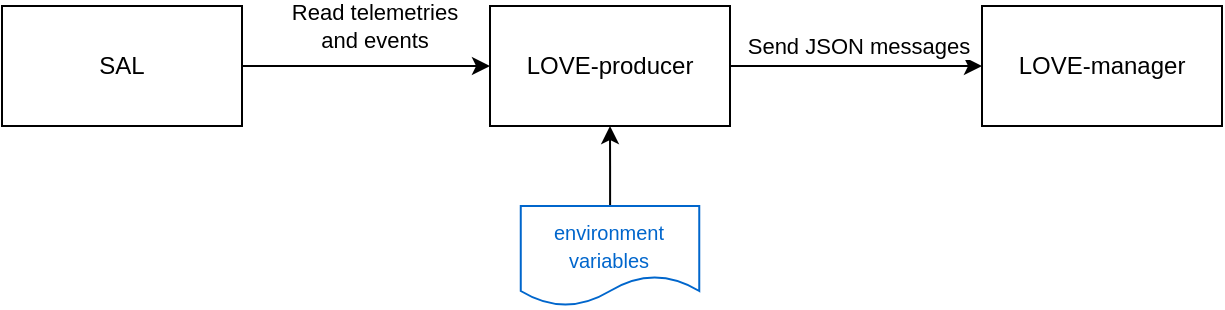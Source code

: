 <mxfile version="21.6.7" type="google">
  <diagram name="Página-1" id="UVn3nYkofDSHOqR4WI-2">
    <mxGraphModel grid="1" page="1" gridSize="10" guides="1" tooltips="1" connect="1" arrows="1" fold="1" pageScale="1" pageWidth="827" pageHeight="1169" math="0" shadow="0">
      <root>
        <mxCell id="0" />
        <mxCell id="1" parent="0" />
        <mxCell id="-ZPekSaMK_4pUb20qMD9-4" value="" style="edgeStyle=orthogonalEdgeStyle;rounded=0;orthogonalLoop=1;jettySize=auto;html=1;" edge="1" parent="1" source="-ZPekSaMK_4pUb20qMD9-1" target="-ZPekSaMK_4pUb20qMD9-3">
          <mxGeometry relative="1" as="geometry" />
        </mxCell>
        <mxCell id="-ZPekSaMK_4pUb20qMD9-7" value="Send JSON messages" style="edgeLabel;html=1;align=center;verticalAlign=middle;resizable=0;points=[];" connectable="0" vertex="1" parent="-ZPekSaMK_4pUb20qMD9-4">
          <mxGeometry x="-0.143" y="4" relative="1" as="geometry">
            <mxPoint x="10" y="-6" as="offset" />
          </mxGeometry>
        </mxCell>
        <mxCell id="-ZPekSaMK_4pUb20qMD9-5" value="" style="edgeStyle=orthogonalEdgeStyle;rounded=0;orthogonalLoop=1;jettySize=auto;html=1;endArrow=none;endFill=0;startArrow=classic;startFill=1;" edge="1" parent="1" source="-ZPekSaMK_4pUb20qMD9-1" target="-ZPekSaMK_4pUb20qMD9-2">
          <mxGeometry relative="1" as="geometry" />
        </mxCell>
        <mxCell id="-ZPekSaMK_4pUb20qMD9-6" value="Read telemetries&lt;br&gt;and events" style="edgeLabel;html=1;align=center;verticalAlign=middle;resizable=0;points=[];" connectable="0" vertex="1" parent="-ZPekSaMK_4pUb20qMD9-5">
          <mxGeometry x="-0.054" y="-3" relative="1" as="geometry">
            <mxPoint y="-17" as="offset" />
          </mxGeometry>
        </mxCell>
        <mxCell id="-ZPekSaMK_4pUb20qMD9-1" value="LOVE-producer" style="rounded=0;whiteSpace=wrap;html=1;" vertex="1" parent="1">
          <mxGeometry x="284" y="80" width="120" height="60" as="geometry" />
        </mxCell>
        <mxCell id="-ZPekSaMK_4pUb20qMD9-2" value="SAL" style="rounded=0;whiteSpace=wrap;html=1;" vertex="1" parent="1">
          <mxGeometry x="40" y="80" width="120" height="60" as="geometry" />
        </mxCell>
        <mxCell id="-ZPekSaMK_4pUb20qMD9-3" value="LOVE-manager" style="rounded=0;whiteSpace=wrap;html=1;" vertex="1" parent="1">
          <mxGeometry x="530" y="80" width="120" height="60" as="geometry" />
        </mxCell>
        <mxCell id="-ZPekSaMK_4pUb20qMD9-13" value="" style="edgeStyle=orthogonalEdgeStyle;rounded=0;orthogonalLoop=1;jettySize=auto;html=1;" edge="1" parent="1" source="-ZPekSaMK_4pUb20qMD9-12" target="-ZPekSaMK_4pUb20qMD9-1">
          <mxGeometry relative="1" as="geometry" />
        </mxCell>
        <UserObject label="&lt;font style=&quot;font-size: 10px;&quot; color=&quot;#0066cc&quot;&gt;environment&lt;br&gt;variables&lt;/font&gt;" lucidchartObjectId="Uz3MTHXA16VP" id="-ZPekSaMK_4pUb20qMD9-12">
          <mxCell style="html=1;whiteSpace=wrap;shape=document;fontSize=11;fontColor=#000000;spacing=3;strokeOpacity=100;strokeColor=#0066CC;spacingBottom=10;" vertex="1" zOrder="18" parent="1">
            <mxGeometry x="299.38" y="180" width="89.25" height="50" as="geometry" />
          </mxCell>
        </UserObject>
      </root>
    </mxGraphModel>
  </diagram>
</mxfile>
